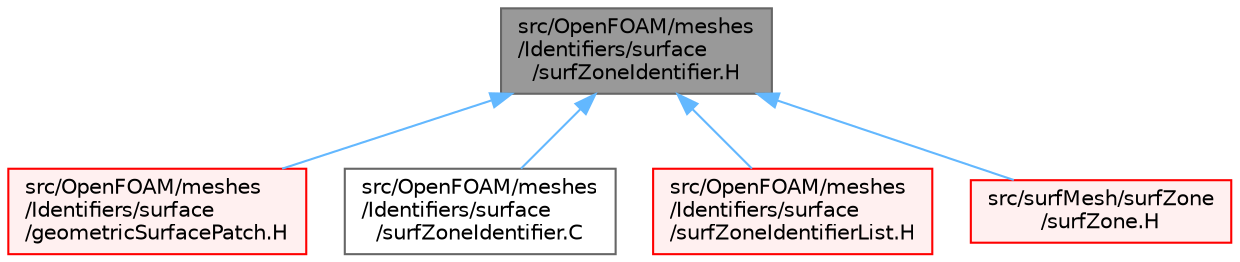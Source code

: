 digraph "src/OpenFOAM/meshes/Identifiers/surface/surfZoneIdentifier.H"
{
 // LATEX_PDF_SIZE
  bgcolor="transparent";
  edge [fontname=Helvetica,fontsize=10,labelfontname=Helvetica,labelfontsize=10];
  node [fontname=Helvetica,fontsize=10,shape=box,height=0.2,width=0.4];
  Node1 [id="Node000001",label="src/OpenFOAM/meshes\l/Identifiers/surface\l/surfZoneIdentifier.H",height=0.2,width=0.4,color="gray40", fillcolor="grey60", style="filled", fontcolor="black",tooltip=" "];
  Node1 -> Node2 [id="edge1_Node000001_Node000002",dir="back",color="steelblue1",style="solid",tooltip=" "];
  Node2 [id="Node000002",label="src/OpenFOAM/meshes\l/Identifiers/surface\l/geometricSurfacePatch.H",height=0.2,width=0.4,color="red", fillcolor="#FFF0F0", style="filled",URL="$geometricSurfacePatch_8H.html",tooltip=" "];
  Node1 -> Node116 [id="edge2_Node000001_Node000116",dir="back",color="steelblue1",style="solid",tooltip=" "];
  Node116 [id="Node000116",label="src/OpenFOAM/meshes\l/Identifiers/surface\l/surfZoneIdentifier.C",height=0.2,width=0.4,color="grey40", fillcolor="white", style="filled",URL="$surfZoneIdentifier_8C.html",tooltip=" "];
  Node1 -> Node117 [id="edge3_Node000001_Node000117",dir="back",color="steelblue1",style="solid",tooltip=" "];
  Node117 [id="Node000117",label="src/OpenFOAM/meshes\l/Identifiers/surface\l/surfZoneIdentifierList.H",height=0.2,width=0.4,color="red", fillcolor="#FFF0F0", style="filled",URL="$surfZoneIdentifierList_8H.html",tooltip=" "];
  Node1 -> Node305 [id="edge4_Node000001_Node000305",dir="back",color="steelblue1",style="solid",tooltip=" "];
  Node305 [id="Node000305",label="src/surfMesh/surfZone\l/surfZone.H",height=0.2,width=0.4,color="red", fillcolor="#FFF0F0", style="filled",URL="$surfZone_8H.html",tooltip=" "];
}
